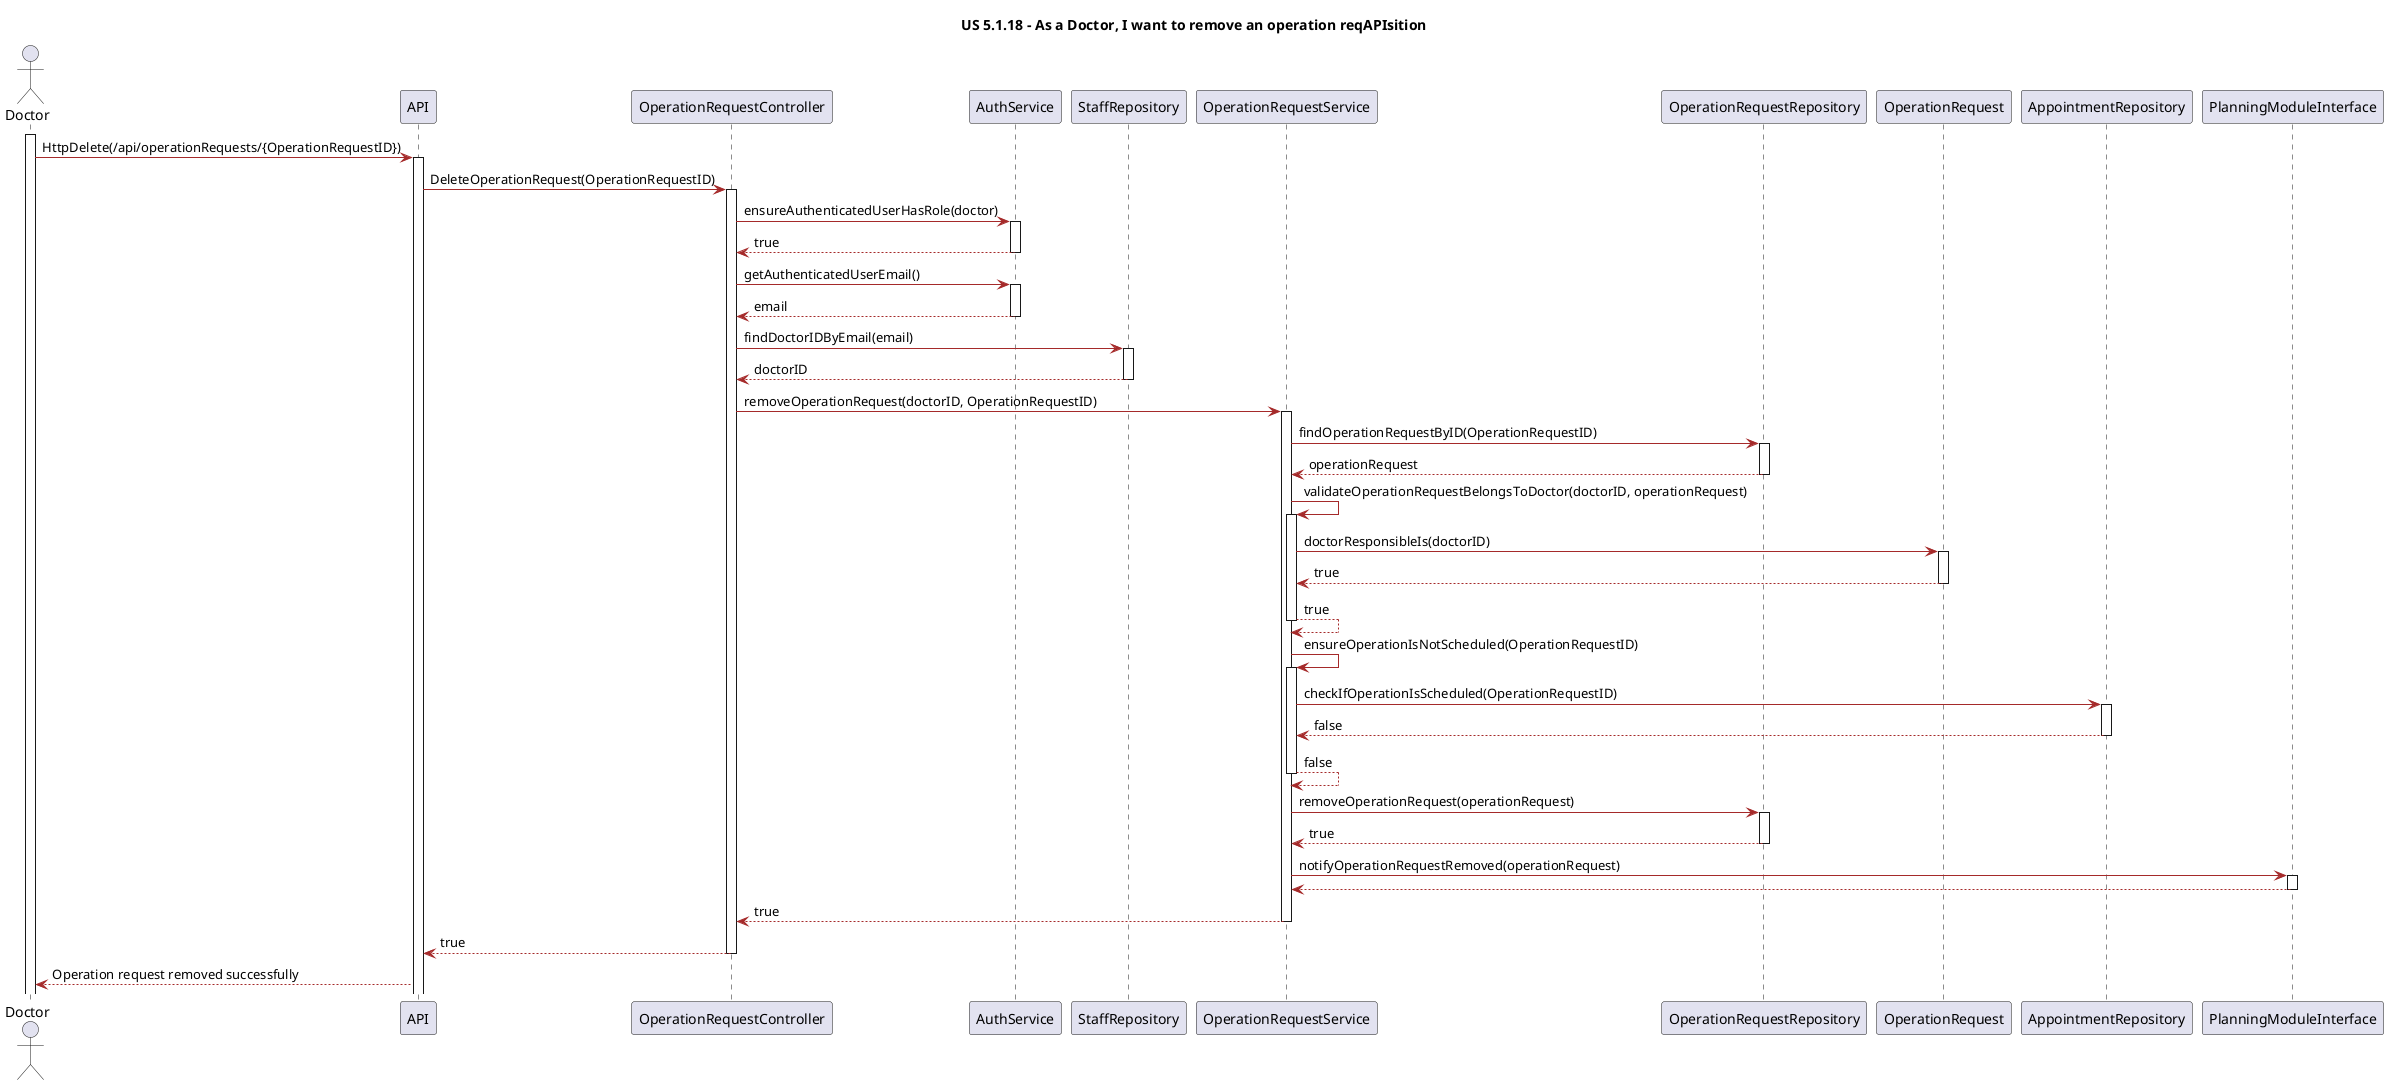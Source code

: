 @startuml


title US 5.1.18 - As a Doctor, I want to remove an operation reqAPIsition

skinparam classAttributeIconSize 0

skinparam class {
    LifeLineBorderColor DodgerBlue
    LifeLineBackgroundColor API
    BackgroundColor LemonChiffon
    ArrowColor Brown
    BorderColor SaddleBrown
}

skinparam packageStyle rectangle

skinparam card {
    LifeLineBorderColor DodgerBlue
    LifeLineBackgroundColor API
    BackgroundColor LemonChiffon
    ArrowColor Brown
    BorderColor SaddleBrown
}

actor "Doctor" as Doctor

participant "API" as API
participant "OperationRequestController" as ORC
participant "AuthService" as AS
participant "StaffRepository" as SR
participant "OperationRequestService" as ORS
participant "OperationRequestRepository" as ORR
participant "OperationRequest" as OR
participant "AppointmentRepository" as AR
participant "PlanningModuleInterface" as PMI


activate Doctor

Doctor -> API: HttpDelete(/api/operationRequests/{OperationRequestID})

activate API

API -> ORC: DeleteOperationRequest(OperationRequestID)

activate ORC

ORC -> AS: ensureAuthenticatedUserHasRole(doctor)

activate AS

AS --> ORC: true

deactivate AS

ORC -> AS: getAuthenticatedUserEmail()

activate AS

AS --> ORC: email

deactivate AS

ORC -> SR: findDoctorIDByEmail(email)

activate SR

SR --> ORC: doctorID

deactivate SR

ORC -> ORS: removeOperationRequest(doctorID, OperationRequestID)

activate ORS

ORS -> ORR: findOperationRequestByID(OperationRequestID)

activate ORR

ORR --> ORS: operationRequest

deactivate ORR

ORS -> ORS: validateOperationRequestBelongsToDoctor(doctorID, operationRequest)

activate ORS

ORS -> OR: doctorResponsibleIs(doctorID)

activate OR

OR --> ORS: true

deactivate OR

ORS --> ORS: true

deactivate ORS

ORS -> ORS: ensureOperationIsNotScheduled(OperationRequestID)

activate ORS

ORS -> AR: checkIfOperationIsScheduled(OperationRequestID)

activate AR

AR --> ORS: false

deactivate AR

ORS --> ORS: false

deactivate ORS

ORS -> ORR: removeOperationRequest(operationRequest)

activate ORR

ORR --> ORS: true

deactivate ORR

ORS -> PMI: notifyOperationRequestRemoved(operationRequest)

activate PMI

PMI --> ORS:

deactivate PMI

ORS --> ORC: true

deactivate ORS

ORC --> API: true

deactivate ORC

API --> Doctor: Operation request removed successfully























@enduml